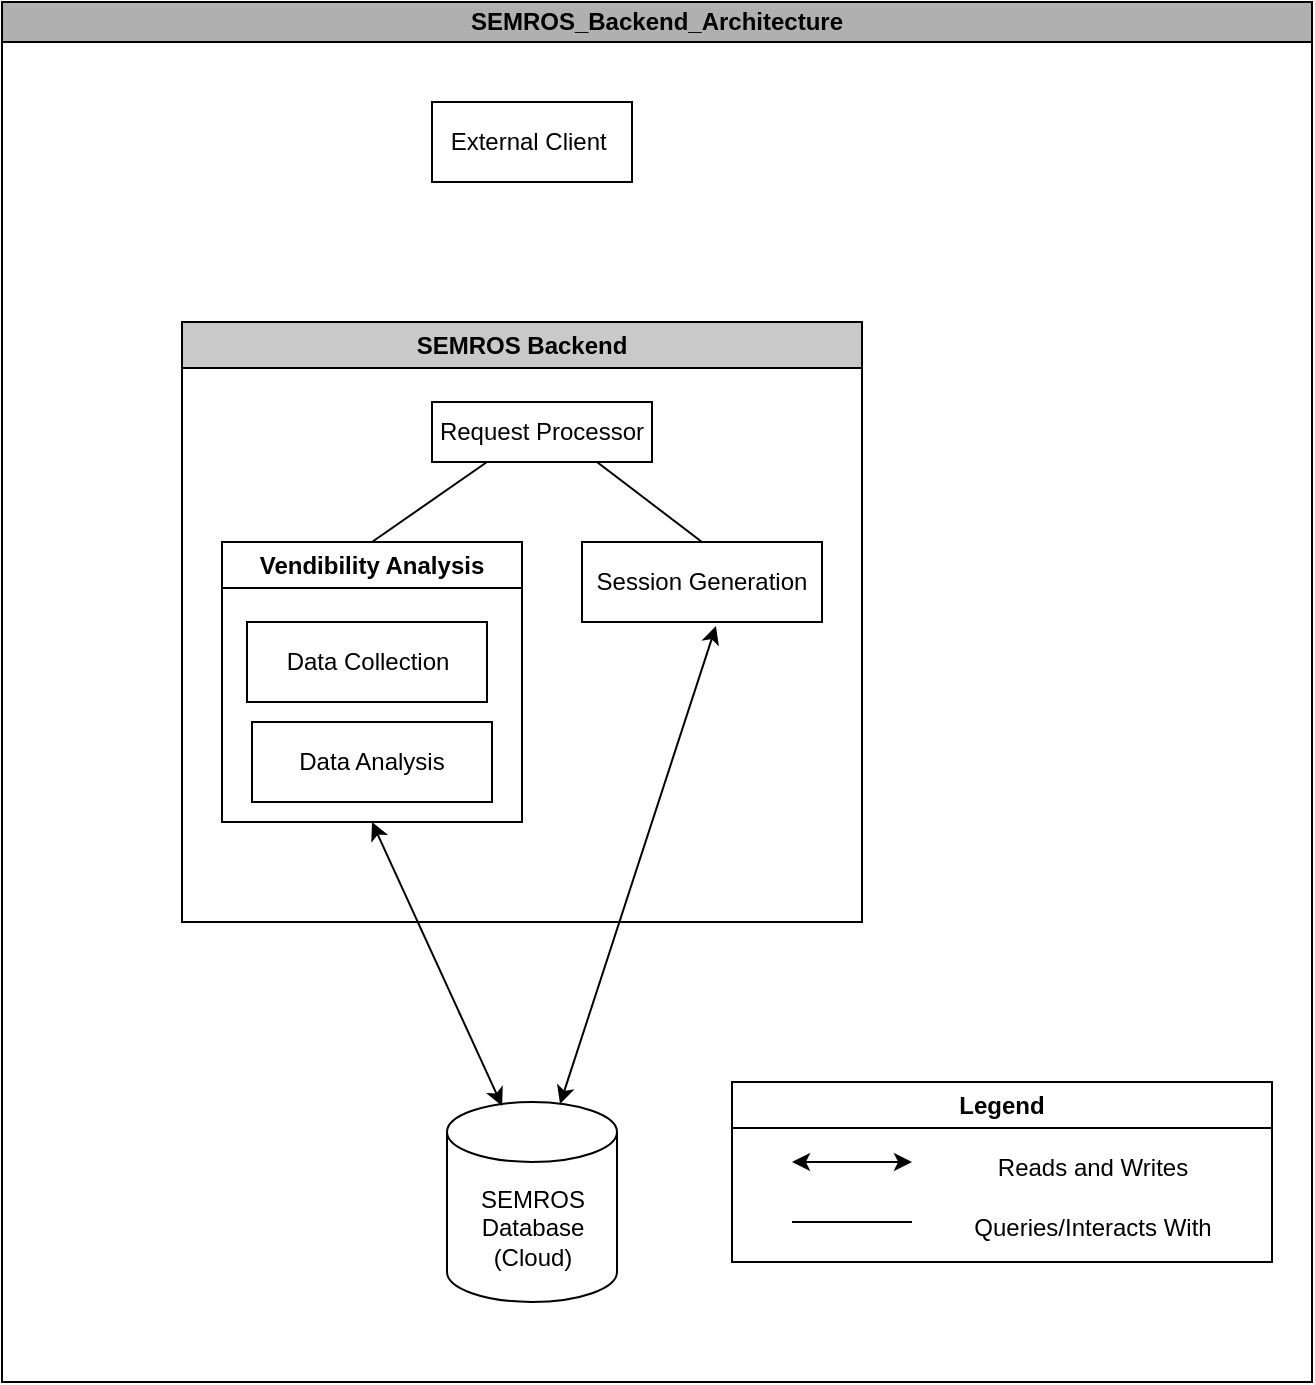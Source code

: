 <mxfile version="23.1.2" type="device">
  <diagram name="Page-1" id="lC5umMjdHUD5bCQxXtSJ">
    <mxGraphModel dx="710" dy="1096" grid="1" gridSize="10" guides="1" tooltips="1" connect="1" arrows="1" fold="1" page="1" pageScale="1" pageWidth="850" pageHeight="1100" math="0" shadow="0">
      <root>
        <mxCell id="0" />
        <mxCell id="1" parent="0" />
        <mxCell id="U809kFBtlD3N6pDwnZoy-1" value="SEMROS_Backend_Architecture" style="swimlane;whiteSpace=wrap;html=1;startSize=20;fillColor=#B0B0B0;" parent="1" vertex="1">
          <mxGeometry x="130" y="70" width="655" height="690" as="geometry" />
        </mxCell>
        <mxCell id="U809kFBtlD3N6pDwnZoy-14" value="SEMROS Backend" style="swimlane;whiteSpace=wrap;html=1;fillColor=#C9C9C9;" parent="U809kFBtlD3N6pDwnZoy-1" vertex="1">
          <mxGeometry x="90" y="160" width="340" height="300" as="geometry">
            <mxRectangle x="130" y="190" width="150" height="30" as="alternateBounds" />
          </mxGeometry>
        </mxCell>
        <mxCell id="U809kFBtlD3N6pDwnZoy-16" value="Session Generation" style="rounded=0;whiteSpace=wrap;html=1;" parent="U809kFBtlD3N6pDwnZoy-14" vertex="1">
          <mxGeometry x="200" y="110" width="120" height="40" as="geometry" />
        </mxCell>
        <mxCell id="OJ1OgJ-h_Q9dSyawvpYi-1" value="Request Processor" style="rounded=0;whiteSpace=wrap;html=1;" vertex="1" parent="U809kFBtlD3N6pDwnZoy-14">
          <mxGeometry x="125" y="40" width="110" height="30" as="geometry" />
        </mxCell>
        <mxCell id="OJ1OgJ-h_Q9dSyawvpYi-3" value="" style="endArrow=none;html=1;rounded=0;exitX=0.5;exitY=0;exitDx=0;exitDy=0;entryX=0.25;entryY=1;entryDx=0;entryDy=0;" edge="1" parent="U809kFBtlD3N6pDwnZoy-14" source="OJ1OgJ-h_Q9dSyawvpYi-7" target="OJ1OgJ-h_Q9dSyawvpYi-1">
          <mxGeometry width="50" height="50" relative="1" as="geometry">
            <mxPoint x="120" y="120" as="sourcePoint" />
            <mxPoint x="170" y="70" as="targetPoint" />
          </mxGeometry>
        </mxCell>
        <mxCell id="OJ1OgJ-h_Q9dSyawvpYi-4" value="" style="endArrow=none;html=1;rounded=0;entryX=0.5;entryY=0;entryDx=0;entryDy=0;exitX=0.75;exitY=1;exitDx=0;exitDy=0;" edge="1" parent="U809kFBtlD3N6pDwnZoy-14" source="OJ1OgJ-h_Q9dSyawvpYi-1" target="U809kFBtlD3N6pDwnZoy-16">
          <mxGeometry width="50" height="50" relative="1" as="geometry">
            <mxPoint x="170" y="330" as="sourcePoint" />
            <mxPoint x="220" y="280" as="targetPoint" />
          </mxGeometry>
        </mxCell>
        <mxCell id="OJ1OgJ-h_Q9dSyawvpYi-7" value="Vendibility Analysis" style="swimlane;whiteSpace=wrap;html=1;" vertex="1" parent="U809kFBtlD3N6pDwnZoy-14">
          <mxGeometry x="20" y="110" width="150" height="140" as="geometry" />
        </mxCell>
        <mxCell id="U809kFBtlD3N6pDwnZoy-17" value="Data Analysis" style="rounded=0;whiteSpace=wrap;html=1;" parent="OJ1OgJ-h_Q9dSyawvpYi-7" vertex="1">
          <mxGeometry x="15" y="90" width="120" height="40" as="geometry" />
        </mxCell>
        <mxCell id="U809kFBtlD3N6pDwnZoy-18" value="Data Collection" style="rounded=0;whiteSpace=wrap;html=1;" parent="OJ1OgJ-h_Q9dSyawvpYi-7" vertex="1">
          <mxGeometry x="12.5" y="40" width="120" height="40" as="geometry" />
        </mxCell>
        <mxCell id="U809kFBtlD3N6pDwnZoy-4" value="SEMROS Database&lt;br&gt;(Cloud)" style="shape=cylinder3;whiteSpace=wrap;html=1;boundedLbl=1;backgroundOutline=1;size=15;" parent="U809kFBtlD3N6pDwnZoy-1" vertex="1">
          <mxGeometry x="222.5" y="550" width="85" height="100" as="geometry" />
        </mxCell>
        <mxCell id="U809kFBtlD3N6pDwnZoy-6" value="External Client&amp;nbsp;" style="rounded=0;whiteSpace=wrap;html=1;" parent="U809kFBtlD3N6pDwnZoy-1" vertex="1">
          <mxGeometry x="215" y="50" width="100" height="40" as="geometry" />
        </mxCell>
        <mxCell id="U809kFBtlD3N6pDwnZoy-9" value="Legend" style="swimlane;whiteSpace=wrap;html=1;" parent="U809kFBtlD3N6pDwnZoy-1" vertex="1">
          <mxGeometry x="365" y="540" width="270" height="90" as="geometry" />
        </mxCell>
        <mxCell id="U809kFBtlD3N6pDwnZoy-10" value="" style="endArrow=classic;startArrow=classic;html=1;rounded=0;" parent="U809kFBtlD3N6pDwnZoy-9" edge="1">
          <mxGeometry width="50" height="50" relative="1" as="geometry">
            <mxPoint x="30" y="40" as="sourcePoint" />
            <mxPoint x="90" y="40" as="targetPoint" />
          </mxGeometry>
        </mxCell>
        <mxCell id="U809kFBtlD3N6pDwnZoy-11" value="Reads and Writes" style="text;html=1;align=center;verticalAlign=middle;resizable=0;points=[];autosize=1;strokeColor=none;fillColor=none;" parent="U809kFBtlD3N6pDwnZoy-9" vertex="1">
          <mxGeometry x="120" y="28" width="120" height="30" as="geometry" />
        </mxCell>
        <mxCell id="U809kFBtlD3N6pDwnZoy-12" value="" style="endArrow=none;html=1;rounded=0;" parent="U809kFBtlD3N6pDwnZoy-9" edge="1">
          <mxGeometry width="50" height="50" relative="1" as="geometry">
            <mxPoint x="30" y="70" as="sourcePoint" />
            <mxPoint x="90" y="70" as="targetPoint" />
          </mxGeometry>
        </mxCell>
        <mxCell id="U809kFBtlD3N6pDwnZoy-13" value="Queries/Interacts With" style="text;html=1;align=center;verticalAlign=middle;resizable=0;points=[];autosize=1;strokeColor=none;fillColor=none;" parent="U809kFBtlD3N6pDwnZoy-9" vertex="1">
          <mxGeometry x="110" y="58" width="140" height="30" as="geometry" />
        </mxCell>
        <mxCell id="OJ1OgJ-h_Q9dSyawvpYi-5" value="" style="endArrow=classic;startArrow=classic;html=1;rounded=0;exitX=0.324;exitY=0.02;exitDx=0;exitDy=0;exitPerimeter=0;" edge="1" parent="U809kFBtlD3N6pDwnZoy-1" source="U809kFBtlD3N6pDwnZoy-4">
          <mxGeometry width="50" height="50" relative="1" as="geometry">
            <mxPoint x="250" y="500" as="sourcePoint" />
            <mxPoint x="185" y="410" as="targetPoint" />
          </mxGeometry>
        </mxCell>
        <mxCell id="OJ1OgJ-h_Q9dSyawvpYi-6" value="" style="endArrow=classic;startArrow=classic;html=1;rounded=0;exitX=0.665;exitY=0.01;exitDx=0;exitDy=0;exitPerimeter=0;entryX=0.558;entryY=1.05;entryDx=0;entryDy=0;entryPerimeter=0;" edge="1" parent="U809kFBtlD3N6pDwnZoy-1" source="U809kFBtlD3N6pDwnZoy-4" target="U809kFBtlD3N6pDwnZoy-16">
          <mxGeometry width="50" height="50" relative="1" as="geometry">
            <mxPoint x="260" y="562" as="sourcePoint" />
            <mxPoint x="185" y="400" as="targetPoint" />
          </mxGeometry>
        </mxCell>
      </root>
    </mxGraphModel>
  </diagram>
</mxfile>
